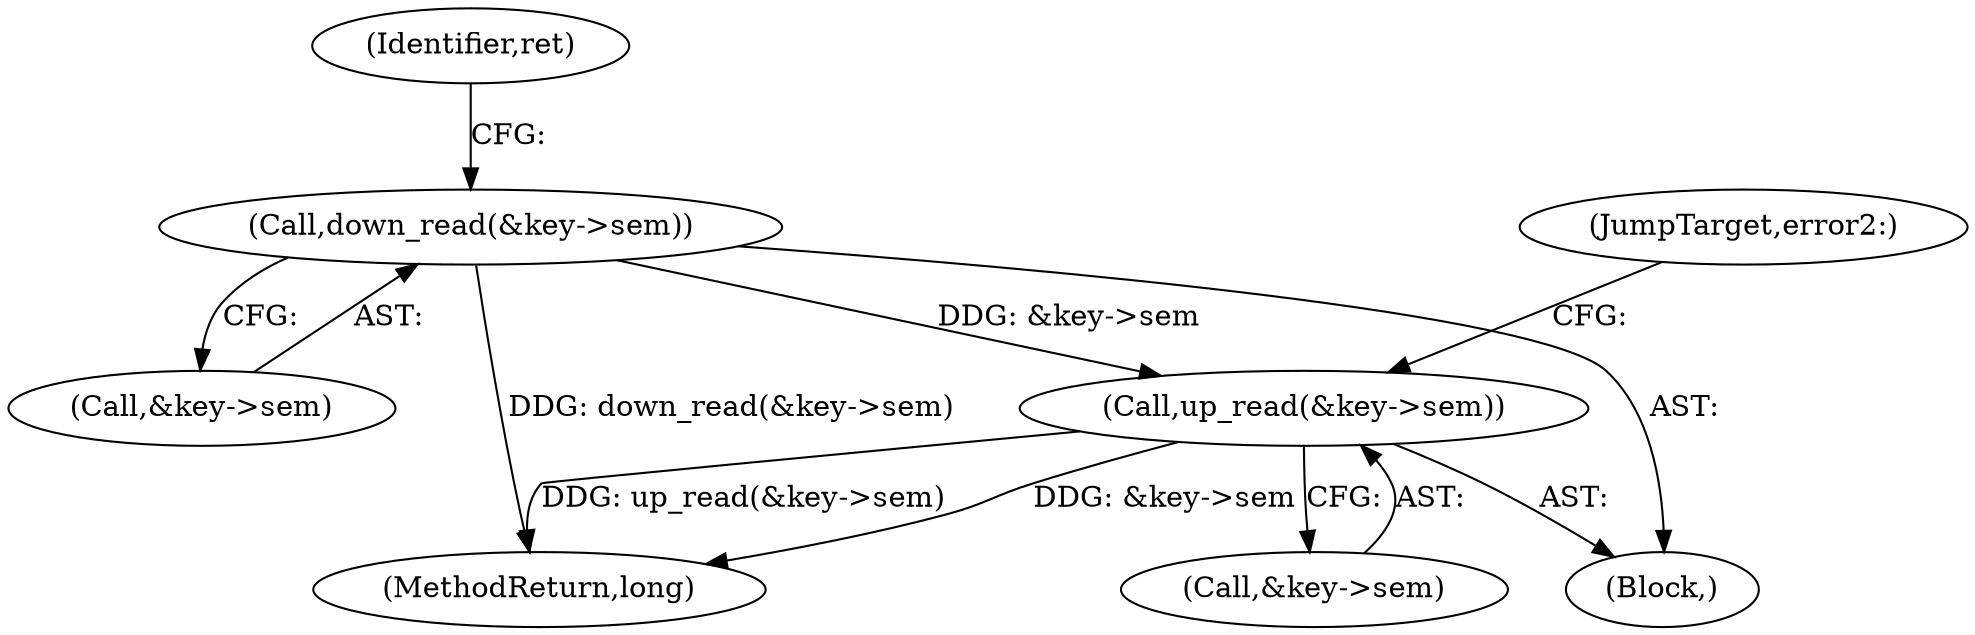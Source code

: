 digraph "1_linux_b4a1b4f5047e4f54e194681125c74c0aa64d637d@API" {
"1000190" [label="(Call,up_read(&key->sem))"];
"1000179" [label="(Call,down_read(&key->sem))"];
"1000195" [label="(JumpTarget,error2:)"];
"1000190" [label="(Call,up_read(&key->sem))"];
"1000201" [label="(MethodReturn,long)"];
"1000180" [label="(Call,&key->sem)"];
"1000191" [label="(Call,&key->sem)"];
"1000179" [label="(Call,down_read(&key->sem))"];
"1000185" [label="(Identifier,ret)"];
"1000178" [label="(Block,)"];
"1000190" -> "1000178"  [label="AST: "];
"1000190" -> "1000191"  [label="CFG: "];
"1000191" -> "1000190"  [label="AST: "];
"1000195" -> "1000190"  [label="CFG: "];
"1000190" -> "1000201"  [label="DDG: up_read(&key->sem)"];
"1000190" -> "1000201"  [label="DDG: &key->sem"];
"1000179" -> "1000190"  [label="DDG: &key->sem"];
"1000179" -> "1000178"  [label="AST: "];
"1000179" -> "1000180"  [label="CFG: "];
"1000180" -> "1000179"  [label="AST: "];
"1000185" -> "1000179"  [label="CFG: "];
"1000179" -> "1000201"  [label="DDG: down_read(&key->sem)"];
}
